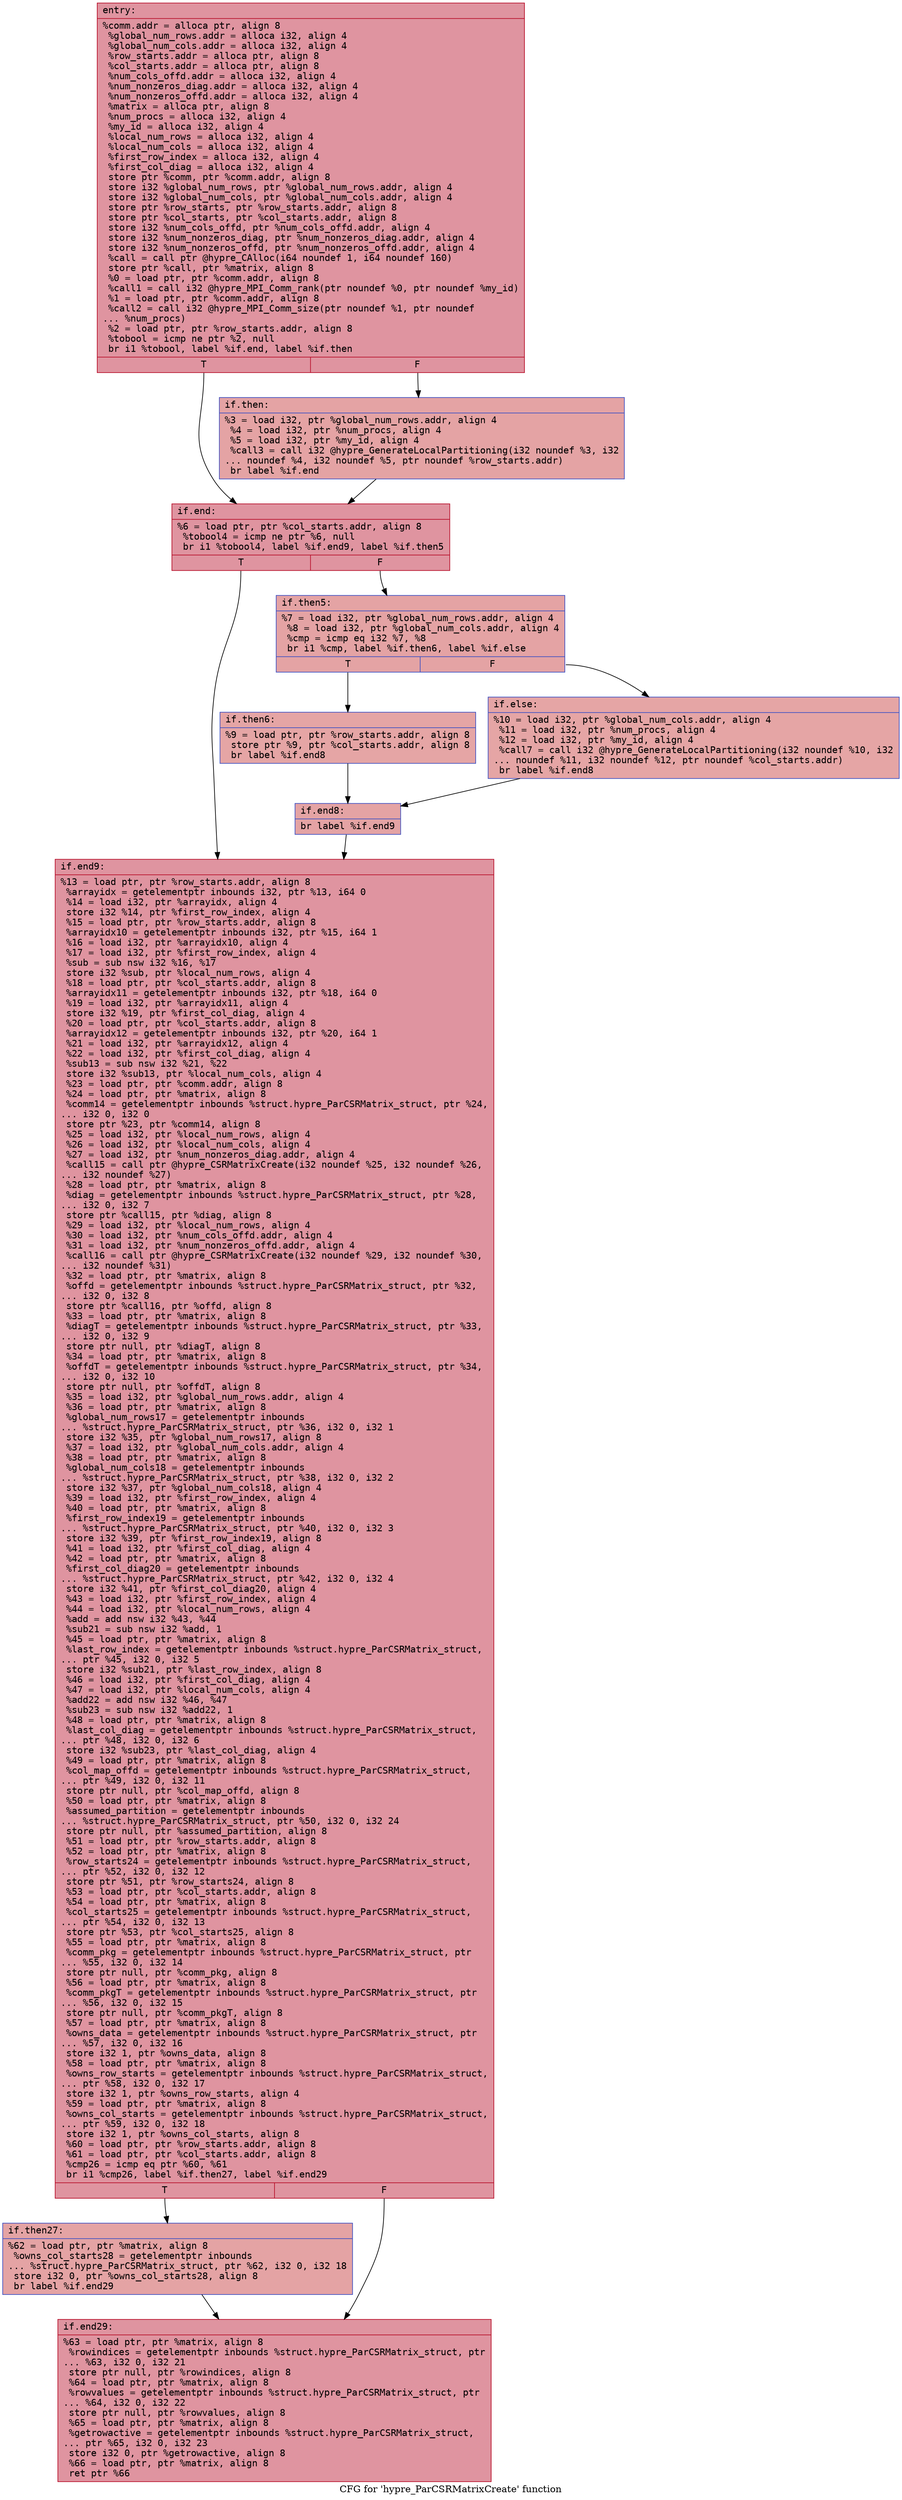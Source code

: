 digraph "CFG for 'hypre_ParCSRMatrixCreate' function" {
	label="CFG for 'hypre_ParCSRMatrixCreate' function";

	Node0x55b0c8111800 [shape=record,color="#b70d28ff", style=filled, fillcolor="#b70d2870" fontname="Courier",label="{entry:\l|  %comm.addr = alloca ptr, align 8\l  %global_num_rows.addr = alloca i32, align 4\l  %global_num_cols.addr = alloca i32, align 4\l  %row_starts.addr = alloca ptr, align 8\l  %col_starts.addr = alloca ptr, align 8\l  %num_cols_offd.addr = alloca i32, align 4\l  %num_nonzeros_diag.addr = alloca i32, align 4\l  %num_nonzeros_offd.addr = alloca i32, align 4\l  %matrix = alloca ptr, align 8\l  %num_procs = alloca i32, align 4\l  %my_id = alloca i32, align 4\l  %local_num_rows = alloca i32, align 4\l  %local_num_cols = alloca i32, align 4\l  %first_row_index = alloca i32, align 4\l  %first_col_diag = alloca i32, align 4\l  store ptr %comm, ptr %comm.addr, align 8\l  store i32 %global_num_rows, ptr %global_num_rows.addr, align 4\l  store i32 %global_num_cols, ptr %global_num_cols.addr, align 4\l  store ptr %row_starts, ptr %row_starts.addr, align 8\l  store ptr %col_starts, ptr %col_starts.addr, align 8\l  store i32 %num_cols_offd, ptr %num_cols_offd.addr, align 4\l  store i32 %num_nonzeros_diag, ptr %num_nonzeros_diag.addr, align 4\l  store i32 %num_nonzeros_offd, ptr %num_nonzeros_offd.addr, align 4\l  %call = call ptr @hypre_CAlloc(i64 noundef 1, i64 noundef 160)\l  store ptr %call, ptr %matrix, align 8\l  %0 = load ptr, ptr %comm.addr, align 8\l  %call1 = call i32 @hypre_MPI_Comm_rank(ptr noundef %0, ptr noundef %my_id)\l  %1 = load ptr, ptr %comm.addr, align 8\l  %call2 = call i32 @hypre_MPI_Comm_size(ptr noundef %1, ptr noundef\l... %num_procs)\l  %2 = load ptr, ptr %row_starts.addr, align 8\l  %tobool = icmp ne ptr %2, null\l  br i1 %tobool, label %if.end, label %if.then\l|{<s0>T|<s1>F}}"];
	Node0x55b0c8111800:s0 -> Node0x55b0c8115010[tooltip="entry -> if.end\nProbability 62.50%" ];
	Node0x55b0c8111800:s1 -> Node0x55b0c81150e0[tooltip="entry -> if.then\nProbability 37.50%" ];
	Node0x55b0c81150e0 [shape=record,color="#3d50c3ff", style=filled, fillcolor="#c32e3170" fontname="Courier",label="{if.then:\l|  %3 = load i32, ptr %global_num_rows.addr, align 4\l  %4 = load i32, ptr %num_procs, align 4\l  %5 = load i32, ptr %my_id, align 4\l  %call3 = call i32 @hypre_GenerateLocalPartitioning(i32 noundef %3, i32\l... noundef %4, i32 noundef %5, ptr noundef %row_starts.addr)\l  br label %if.end\l}"];
	Node0x55b0c81150e0 -> Node0x55b0c8115010[tooltip="if.then -> if.end\nProbability 100.00%" ];
	Node0x55b0c8115010 [shape=record,color="#b70d28ff", style=filled, fillcolor="#b70d2870" fontname="Courier",label="{if.end:\l|  %6 = load ptr, ptr %col_starts.addr, align 8\l  %tobool4 = icmp ne ptr %6, null\l  br i1 %tobool4, label %if.end9, label %if.then5\l|{<s0>T|<s1>F}}"];
	Node0x55b0c8115010:s0 -> Node0x55b0c8115770[tooltip="if.end -> if.end9\nProbability 62.50%" ];
	Node0x55b0c8115010:s1 -> Node0x55b0c81157e0[tooltip="if.end -> if.then5\nProbability 37.50%" ];
	Node0x55b0c81157e0 [shape=record,color="#3d50c3ff", style=filled, fillcolor="#c32e3170" fontname="Courier",label="{if.then5:\l|  %7 = load i32, ptr %global_num_rows.addr, align 4\l  %8 = load i32, ptr %global_num_cols.addr, align 4\l  %cmp = icmp eq i32 %7, %8\l  br i1 %cmp, label %if.then6, label %if.else\l|{<s0>T|<s1>F}}"];
	Node0x55b0c81157e0:s0 -> Node0x55b0c8115b50[tooltip="if.then5 -> if.then6\nProbability 50.00%" ];
	Node0x55b0c81157e0:s1 -> Node0x55b0c8115ba0[tooltip="if.then5 -> if.else\nProbability 50.00%" ];
	Node0x55b0c8115b50 [shape=record,color="#3d50c3ff", style=filled, fillcolor="#c5333470" fontname="Courier",label="{if.then6:\l|  %9 = load ptr, ptr %row_starts.addr, align 8\l  store ptr %9, ptr %col_starts.addr, align 8\l  br label %if.end8\l}"];
	Node0x55b0c8115b50 -> Node0x55b0c8115e40[tooltip="if.then6 -> if.end8\nProbability 100.00%" ];
	Node0x55b0c8115ba0 [shape=record,color="#3d50c3ff", style=filled, fillcolor="#c5333470" fontname="Courier",label="{if.else:\l|  %10 = load i32, ptr %global_num_cols.addr, align 4\l  %11 = load i32, ptr %num_procs, align 4\l  %12 = load i32, ptr %my_id, align 4\l  %call7 = call i32 @hypre_GenerateLocalPartitioning(i32 noundef %10, i32\l... noundef %11, i32 noundef %12, ptr noundef %col_starts.addr)\l  br label %if.end8\l}"];
	Node0x55b0c8115ba0 -> Node0x55b0c8115e40[tooltip="if.else -> if.end8\nProbability 100.00%" ];
	Node0x55b0c8115e40 [shape=record,color="#3d50c3ff", style=filled, fillcolor="#c32e3170" fontname="Courier",label="{if.end8:\l|  br label %if.end9\l}"];
	Node0x55b0c8115e40 -> Node0x55b0c8115770[tooltip="if.end8 -> if.end9\nProbability 100.00%" ];
	Node0x55b0c8115770 [shape=record,color="#b70d28ff", style=filled, fillcolor="#b70d2870" fontname="Courier",label="{if.end9:\l|  %13 = load ptr, ptr %row_starts.addr, align 8\l  %arrayidx = getelementptr inbounds i32, ptr %13, i64 0\l  %14 = load i32, ptr %arrayidx, align 4\l  store i32 %14, ptr %first_row_index, align 4\l  %15 = load ptr, ptr %row_starts.addr, align 8\l  %arrayidx10 = getelementptr inbounds i32, ptr %15, i64 1\l  %16 = load i32, ptr %arrayidx10, align 4\l  %17 = load i32, ptr %first_row_index, align 4\l  %sub = sub nsw i32 %16, %17\l  store i32 %sub, ptr %local_num_rows, align 4\l  %18 = load ptr, ptr %col_starts.addr, align 8\l  %arrayidx11 = getelementptr inbounds i32, ptr %18, i64 0\l  %19 = load i32, ptr %arrayidx11, align 4\l  store i32 %19, ptr %first_col_diag, align 4\l  %20 = load ptr, ptr %col_starts.addr, align 8\l  %arrayidx12 = getelementptr inbounds i32, ptr %20, i64 1\l  %21 = load i32, ptr %arrayidx12, align 4\l  %22 = load i32, ptr %first_col_diag, align 4\l  %sub13 = sub nsw i32 %21, %22\l  store i32 %sub13, ptr %local_num_cols, align 4\l  %23 = load ptr, ptr %comm.addr, align 8\l  %24 = load ptr, ptr %matrix, align 8\l  %comm14 = getelementptr inbounds %struct.hypre_ParCSRMatrix_struct, ptr %24,\l... i32 0, i32 0\l  store ptr %23, ptr %comm14, align 8\l  %25 = load i32, ptr %local_num_rows, align 4\l  %26 = load i32, ptr %local_num_cols, align 4\l  %27 = load i32, ptr %num_nonzeros_diag.addr, align 4\l  %call15 = call ptr @hypre_CSRMatrixCreate(i32 noundef %25, i32 noundef %26,\l... i32 noundef %27)\l  %28 = load ptr, ptr %matrix, align 8\l  %diag = getelementptr inbounds %struct.hypre_ParCSRMatrix_struct, ptr %28,\l... i32 0, i32 7\l  store ptr %call15, ptr %diag, align 8\l  %29 = load i32, ptr %local_num_rows, align 4\l  %30 = load i32, ptr %num_cols_offd.addr, align 4\l  %31 = load i32, ptr %num_nonzeros_offd.addr, align 4\l  %call16 = call ptr @hypre_CSRMatrixCreate(i32 noundef %29, i32 noundef %30,\l... i32 noundef %31)\l  %32 = load ptr, ptr %matrix, align 8\l  %offd = getelementptr inbounds %struct.hypre_ParCSRMatrix_struct, ptr %32,\l... i32 0, i32 8\l  store ptr %call16, ptr %offd, align 8\l  %33 = load ptr, ptr %matrix, align 8\l  %diagT = getelementptr inbounds %struct.hypre_ParCSRMatrix_struct, ptr %33,\l... i32 0, i32 9\l  store ptr null, ptr %diagT, align 8\l  %34 = load ptr, ptr %matrix, align 8\l  %offdT = getelementptr inbounds %struct.hypre_ParCSRMatrix_struct, ptr %34,\l... i32 0, i32 10\l  store ptr null, ptr %offdT, align 8\l  %35 = load i32, ptr %global_num_rows.addr, align 4\l  %36 = load ptr, ptr %matrix, align 8\l  %global_num_rows17 = getelementptr inbounds\l... %struct.hypre_ParCSRMatrix_struct, ptr %36, i32 0, i32 1\l  store i32 %35, ptr %global_num_rows17, align 8\l  %37 = load i32, ptr %global_num_cols.addr, align 4\l  %38 = load ptr, ptr %matrix, align 8\l  %global_num_cols18 = getelementptr inbounds\l... %struct.hypre_ParCSRMatrix_struct, ptr %38, i32 0, i32 2\l  store i32 %37, ptr %global_num_cols18, align 4\l  %39 = load i32, ptr %first_row_index, align 4\l  %40 = load ptr, ptr %matrix, align 8\l  %first_row_index19 = getelementptr inbounds\l... %struct.hypre_ParCSRMatrix_struct, ptr %40, i32 0, i32 3\l  store i32 %39, ptr %first_row_index19, align 8\l  %41 = load i32, ptr %first_col_diag, align 4\l  %42 = load ptr, ptr %matrix, align 8\l  %first_col_diag20 = getelementptr inbounds\l... %struct.hypre_ParCSRMatrix_struct, ptr %42, i32 0, i32 4\l  store i32 %41, ptr %first_col_diag20, align 4\l  %43 = load i32, ptr %first_row_index, align 4\l  %44 = load i32, ptr %local_num_rows, align 4\l  %add = add nsw i32 %43, %44\l  %sub21 = sub nsw i32 %add, 1\l  %45 = load ptr, ptr %matrix, align 8\l  %last_row_index = getelementptr inbounds %struct.hypre_ParCSRMatrix_struct,\l... ptr %45, i32 0, i32 5\l  store i32 %sub21, ptr %last_row_index, align 8\l  %46 = load i32, ptr %first_col_diag, align 4\l  %47 = load i32, ptr %local_num_cols, align 4\l  %add22 = add nsw i32 %46, %47\l  %sub23 = sub nsw i32 %add22, 1\l  %48 = load ptr, ptr %matrix, align 8\l  %last_col_diag = getelementptr inbounds %struct.hypre_ParCSRMatrix_struct,\l... ptr %48, i32 0, i32 6\l  store i32 %sub23, ptr %last_col_diag, align 4\l  %49 = load ptr, ptr %matrix, align 8\l  %col_map_offd = getelementptr inbounds %struct.hypre_ParCSRMatrix_struct,\l... ptr %49, i32 0, i32 11\l  store ptr null, ptr %col_map_offd, align 8\l  %50 = load ptr, ptr %matrix, align 8\l  %assumed_partition = getelementptr inbounds\l... %struct.hypre_ParCSRMatrix_struct, ptr %50, i32 0, i32 24\l  store ptr null, ptr %assumed_partition, align 8\l  %51 = load ptr, ptr %row_starts.addr, align 8\l  %52 = load ptr, ptr %matrix, align 8\l  %row_starts24 = getelementptr inbounds %struct.hypre_ParCSRMatrix_struct,\l... ptr %52, i32 0, i32 12\l  store ptr %51, ptr %row_starts24, align 8\l  %53 = load ptr, ptr %col_starts.addr, align 8\l  %54 = load ptr, ptr %matrix, align 8\l  %col_starts25 = getelementptr inbounds %struct.hypre_ParCSRMatrix_struct,\l... ptr %54, i32 0, i32 13\l  store ptr %53, ptr %col_starts25, align 8\l  %55 = load ptr, ptr %matrix, align 8\l  %comm_pkg = getelementptr inbounds %struct.hypre_ParCSRMatrix_struct, ptr\l... %55, i32 0, i32 14\l  store ptr null, ptr %comm_pkg, align 8\l  %56 = load ptr, ptr %matrix, align 8\l  %comm_pkgT = getelementptr inbounds %struct.hypre_ParCSRMatrix_struct, ptr\l... %56, i32 0, i32 15\l  store ptr null, ptr %comm_pkgT, align 8\l  %57 = load ptr, ptr %matrix, align 8\l  %owns_data = getelementptr inbounds %struct.hypre_ParCSRMatrix_struct, ptr\l... %57, i32 0, i32 16\l  store i32 1, ptr %owns_data, align 8\l  %58 = load ptr, ptr %matrix, align 8\l  %owns_row_starts = getelementptr inbounds %struct.hypre_ParCSRMatrix_struct,\l... ptr %58, i32 0, i32 17\l  store i32 1, ptr %owns_row_starts, align 4\l  %59 = load ptr, ptr %matrix, align 8\l  %owns_col_starts = getelementptr inbounds %struct.hypre_ParCSRMatrix_struct,\l... ptr %59, i32 0, i32 18\l  store i32 1, ptr %owns_col_starts, align 8\l  %60 = load ptr, ptr %row_starts.addr, align 8\l  %61 = load ptr, ptr %col_starts.addr, align 8\l  %cmp26 = icmp eq ptr %60, %61\l  br i1 %cmp26, label %if.then27, label %if.end29\l|{<s0>T|<s1>F}}"];
	Node0x55b0c8115770:s0 -> Node0x55b0c8112f90[tooltip="if.end9 -> if.then27\nProbability 37.50%" ];
	Node0x55b0c8115770:s1 -> Node0x55b0c8112fe0[tooltip="if.end9 -> if.end29\nProbability 62.50%" ];
	Node0x55b0c8112f90 [shape=record,color="#3d50c3ff", style=filled, fillcolor="#c32e3170" fontname="Courier",label="{if.then27:\l|  %62 = load ptr, ptr %matrix, align 8\l  %owns_col_starts28 = getelementptr inbounds\l... %struct.hypre_ParCSRMatrix_struct, ptr %62, i32 0, i32 18\l  store i32 0, ptr %owns_col_starts28, align 8\l  br label %if.end29\l}"];
	Node0x55b0c8112f90 -> Node0x55b0c8112fe0[tooltip="if.then27 -> if.end29\nProbability 100.00%" ];
	Node0x55b0c8112fe0 [shape=record,color="#b70d28ff", style=filled, fillcolor="#b70d2870" fontname="Courier",label="{if.end29:\l|  %63 = load ptr, ptr %matrix, align 8\l  %rowindices = getelementptr inbounds %struct.hypre_ParCSRMatrix_struct, ptr\l... %63, i32 0, i32 21\l  store ptr null, ptr %rowindices, align 8\l  %64 = load ptr, ptr %matrix, align 8\l  %rowvalues = getelementptr inbounds %struct.hypre_ParCSRMatrix_struct, ptr\l... %64, i32 0, i32 22\l  store ptr null, ptr %rowvalues, align 8\l  %65 = load ptr, ptr %matrix, align 8\l  %getrowactive = getelementptr inbounds %struct.hypre_ParCSRMatrix_struct,\l... ptr %65, i32 0, i32 23\l  store i32 0, ptr %getrowactive, align 8\l  %66 = load ptr, ptr %matrix, align 8\l  ret ptr %66\l}"];
}
